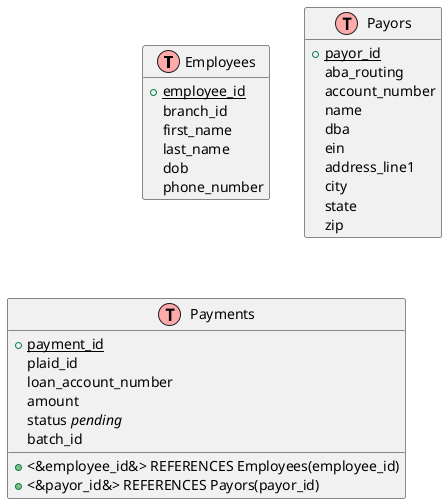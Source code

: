 @startuml

!define Table(name, desc) class name as "desc" << (T,#FFAAAA) >>
!define PrimaryKey(x) <u>x</u>
!define ForeignKey(x) <&x&>
!define Default(x) <i>x</i>

hide empty members

Table(Employees, "Employees") {
  +PrimaryKey(employee_id)
  branch_id
  first_name
  last_name
  dob
  phone_number
}

Table(Payors, "Payors") {
  +PrimaryKey(payor_id)
  aba_routing
  account_number
  name
  dba
  ein
  address_line1
  city
  state
  zip
}

Table(Payments, "Payments") {
  +PrimaryKey(payment_id)
  +ForeignKey(employee_id) REFERENCES Employees(employee_id)
  +ForeignKey(payor_id) REFERENCES Payors(payor_id)
  plaid_id
  loan_account_number
  amount
  status Default('pending')
  batch_id
}

@enduml
